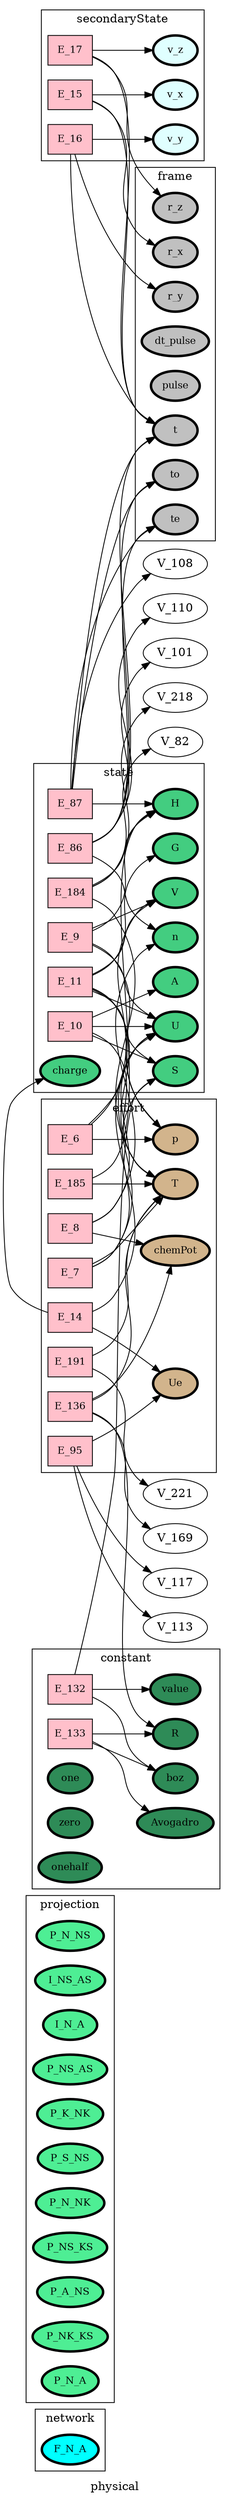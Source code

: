 digraph physical {
label=physical;
rankdir=LR;
subgraph cluster_physical___network {
label=network;
rankdir=LR;
V_8 [fillcolor=cyan, fontsize=12, label=F_N_A, penwidth=3, style=filled];
}

subgraph cluster_physical___projection {
label=projection;
rankdir=LR;
V_162 [fillcolor=seagreen2, fontsize=12, label=P_N_NS, penwidth=3, style=filled];
V_200 [fillcolor=seagreen2, fontsize=12, label=I_NS_AS, penwidth=3, style=filled];
V_201 [fillcolor=seagreen2, fontsize=12, label=I_N_A, penwidth=3, style=filled];
V_32 [fillcolor=seagreen2, fontsize=12, label=P_NS_AS, penwidth=3, style=filled];
V_33 [fillcolor=seagreen2, fontsize=12, label=P_K_NK, penwidth=3, style=filled];
V_34 [fillcolor=seagreen2, fontsize=12, label=P_S_NS, penwidth=3, style=filled];
V_35 [fillcolor=seagreen2, fontsize=12, label=P_N_NK, penwidth=3, style=filled];
V_36 [fillcolor=seagreen2, fontsize=12, label=P_NS_KS, penwidth=3, style=filled];
V_37 [fillcolor=seagreen2, fontsize=12, label=P_A_NS, penwidth=3, style=filled];
V_65 [fillcolor=seagreen2, fontsize=12, label=P_NK_KS, penwidth=3, style=filled];
V_9 [fillcolor=seagreen2, fontsize=12, label=P_N_A, penwidth=3, style=filled];
}

subgraph cluster_physical___differenceOperator {
label=differenceOperator;
rankdir=LR;
}

subgraph cluster_physical___frame {
label=frame;
rankdir=LR;
V_10 [fillcolor=grey, fontsize=12, label=r_x, penwidth=3, style=filled];
V_11 [fillcolor=grey, fontsize=12, label=r_y, penwidth=3, style=filled];
V_12 [fillcolor=grey, fontsize=12, label=r_z, penwidth=3, style=filled];
V_216 [fillcolor=grey, fontsize=12, label=dt_pulse, penwidth=3, style=filled];
V_217 [fillcolor=grey, fontsize=12, label=pulse, penwidth=3, style=filled];
V_5 [fillcolor=grey, fontsize=12, label=t, penwidth=3, style=filled];
V_6 [fillcolor=grey, fontsize=12, label=to, penwidth=3, style=filled];
V_7 [fillcolor=grey, fontsize=12, label=te, penwidth=3, style=filled];
}

E_86 -> V_101  [splines=ortho];
E_86 -> V_110  [splines=ortho];
E_86 -> V_5  [splines=ortho];
E_86 -> V_6  [splines=ortho];
E_86 -> V_7  [splines=ortho];
E_9 -> V_13  [splines=ortho];
E_9 -> V_15  [splines=ortho];
E_9 -> V_17  [splines=ortho];
E_87 -> V_108  [splines=ortho];
E_87 -> V_5  [splines=ortho];
E_87 -> V_6  [splines=ortho];
E_87 -> V_7  [splines=ortho];
E_184 -> V_18  [splines=ortho];
E_184 -> V_218  [splines=ortho];
E_184 -> V_82  [splines=ortho];
E_10 -> V_13  [splines=ortho];
E_10 -> V_14  [splines=ortho];
E_10 -> V_18  [splines=ortho];
E_11 -> V_13  [splines=ortho];
E_11 -> V_14  [splines=ortho];
E_11 -> V_15  [splines=ortho];
E_11 -> V_17  [splines=ortho];
E_11 -> V_18  [splines=ortho];
subgraph cluster_physical___state {
label=state;
rankdir=LR;
V_13 [fillcolor=seagreen3, fontsize=12, label=U, penwidth=3, style=filled];
V_14 [fillcolor=seagreen3, fontsize=12, label=S, penwidth=3, style=filled];
V_15 [fillcolor=seagreen3, fontsize=12, label=V, penwidth=3, style=filled];
V_16 [fillcolor=seagreen3, fontsize=12, label=n, penwidth=3, style=filled];
V_20 [fillcolor=seagreen3, fontsize=12, label=H, penwidth=3, style=filled];
V_21 [fillcolor=seagreen3, fontsize=12, label=A, penwidth=3, style=filled];
V_22 [fillcolor=seagreen3, fontsize=12, label=G, penwidth=3, style=filled];
V_23 [fillcolor=seagreen3, fontsize=12, label=charge, penwidth=3, style=filled];
E_86 [fillcolor=pink, fontsize=12, shape=box, style=filled];
E_86 -> V_16  [splines=ortho];
E_9 [fillcolor=pink, fontsize=12, shape=box, style=filled];
E_9 -> V_20  [splines=ortho];
E_87 [fillcolor=pink, fontsize=12, shape=box, style=filled];
E_87 -> V_20  [splines=ortho];
E_184 [fillcolor=pink, fontsize=12, shape=box, style=filled];
E_184 -> V_20  [splines=ortho];
E_10 [fillcolor=pink, fontsize=12, shape=box, style=filled];
E_10 -> V_21  [splines=ortho];
E_11 [fillcolor=pink, fontsize=12, shape=box, style=filled];
E_11 -> V_22  [splines=ortho];
}

E_132 -> V_1  [splines=ortho];
E_132 -> V_14  [splines=ortho];
E_133 -> V_165  [splines=ortho];
E_133 -> V_24  [splines=ortho];
subgraph cluster_physical___constant {
label=constant;
rankdir=LR;
V_1 [fillcolor=seagreen, fontsize=12, label=value, penwidth=3, style=filled];
V_165 [fillcolor=seagreen, fontsize=12, label=boz, penwidth=3, style=filled];
V_166 [fillcolor=seagreen, fontsize=12, label=R, penwidth=3, style=filled];
V_2 [fillcolor=seagreen, fontsize=12, label=one, penwidth=3, style=filled];
V_24 [fillcolor=seagreen, fontsize=12, label=Avogadro, penwidth=3, style=filled];
V_3 [fillcolor=seagreen, fontsize=12, label=zero, penwidth=3, style=filled];
V_4 [fillcolor=seagreen, fontsize=12, label=onehalf, penwidth=3, style=filled];
E_132 [fillcolor=pink, fontsize=12, shape=box, style=filled];
E_132 -> V_165  [splines=ortho];
E_133 [fillcolor=pink, fontsize=12, shape=box, style=filled];
E_133 -> V_166  [splines=ortho];
}

E_6 -> V_13  [splines=ortho];
E_6 -> V_15  [splines=ortho];
E_7 -> V_13  [splines=ortho];
E_7 -> V_14  [splines=ortho];
E_185 -> V_20  [splines=ortho];
E_191 -> V_221  [splines=ortho];
E_8 -> V_13  [splines=ortho];
E_8 -> V_16  [splines=ortho];
E_136 -> V_166  [splines=ortho];
E_136 -> V_169  [splines=ortho];
E_136 -> V_18  [splines=ortho];
E_14 -> V_13  [splines=ortho];
E_14 -> V_23  [splines=ortho];
E_95 -> V_113  [splines=ortho];
E_95 -> V_117  [splines=ortho];
subgraph cluster_physical___effort {
label=effort;
rankdir=LR;
V_17 [fillcolor=tan, fontsize=12, label=p, penwidth=3, style=filled];
V_18 [fillcolor=tan, fontsize=12, label=T, penwidth=3, style=filled];
V_19 [fillcolor=tan, fontsize=12, label=chemPot, penwidth=3, style=filled];
V_27 [fillcolor=tan, fontsize=12, label=Ue, penwidth=3, style=filled];
E_6 [fillcolor=pink, fontsize=12, shape=box, style=filled];
E_6 -> V_17  [splines=ortho];
E_7 [fillcolor=pink, fontsize=12, shape=box, style=filled];
E_7 -> V_18  [splines=ortho];
E_185 [fillcolor=pink, fontsize=12, shape=box, style=filled];
E_185 -> V_18  [splines=ortho];
E_191 [fillcolor=pink, fontsize=12, shape=box, style=filled];
E_191 -> V_18  [splines=ortho];
E_8 [fillcolor=pink, fontsize=12, shape=box, style=filled];
E_8 -> V_19  [splines=ortho];
E_136 [fillcolor=pink, fontsize=12, shape=box, style=filled];
E_136 -> V_19  [splines=ortho];
E_14 [fillcolor=pink, fontsize=12, shape=box, style=filled];
E_14 -> V_27  [splines=ortho];
E_95 [fillcolor=pink, fontsize=12, shape=box, style=filled];
E_95 -> V_27  [splines=ortho];
}

E_15 -> V_10  [splines=ortho];
E_15 -> V_5  [splines=ortho];
E_16 -> V_11  [splines=ortho];
E_16 -> V_5  [splines=ortho];
E_17 -> V_12  [splines=ortho];
E_17 -> V_5  [splines=ortho];
subgraph cluster_physical___secondaryState {
label=secondaryState;
rankdir=LR;
V_28 [fillcolor=lightcyan1, fontsize=12, label=v_x, penwidth=3, style=filled];
V_29 [fillcolor=lightcyan1, fontsize=12, label=v_y, penwidth=3, style=filled];
V_30 [fillcolor=lightcyan1, fontsize=12, label=v_z, penwidth=3, style=filled];
E_15 [fillcolor=pink, fontsize=12, shape=box, style=filled];
E_15 -> V_28  [splines=ortho];
E_16 [fillcolor=pink, fontsize=12, shape=box, style=filled];
E_16 -> V_29  [splines=ortho];
E_17 [fillcolor=pink, fontsize=12, shape=box, style=filled];
E_17 -> V_30  [splines=ortho];
}

subgraph cluster_physical___diffState {
label=diffState;
rankdir=LR;
}

}

